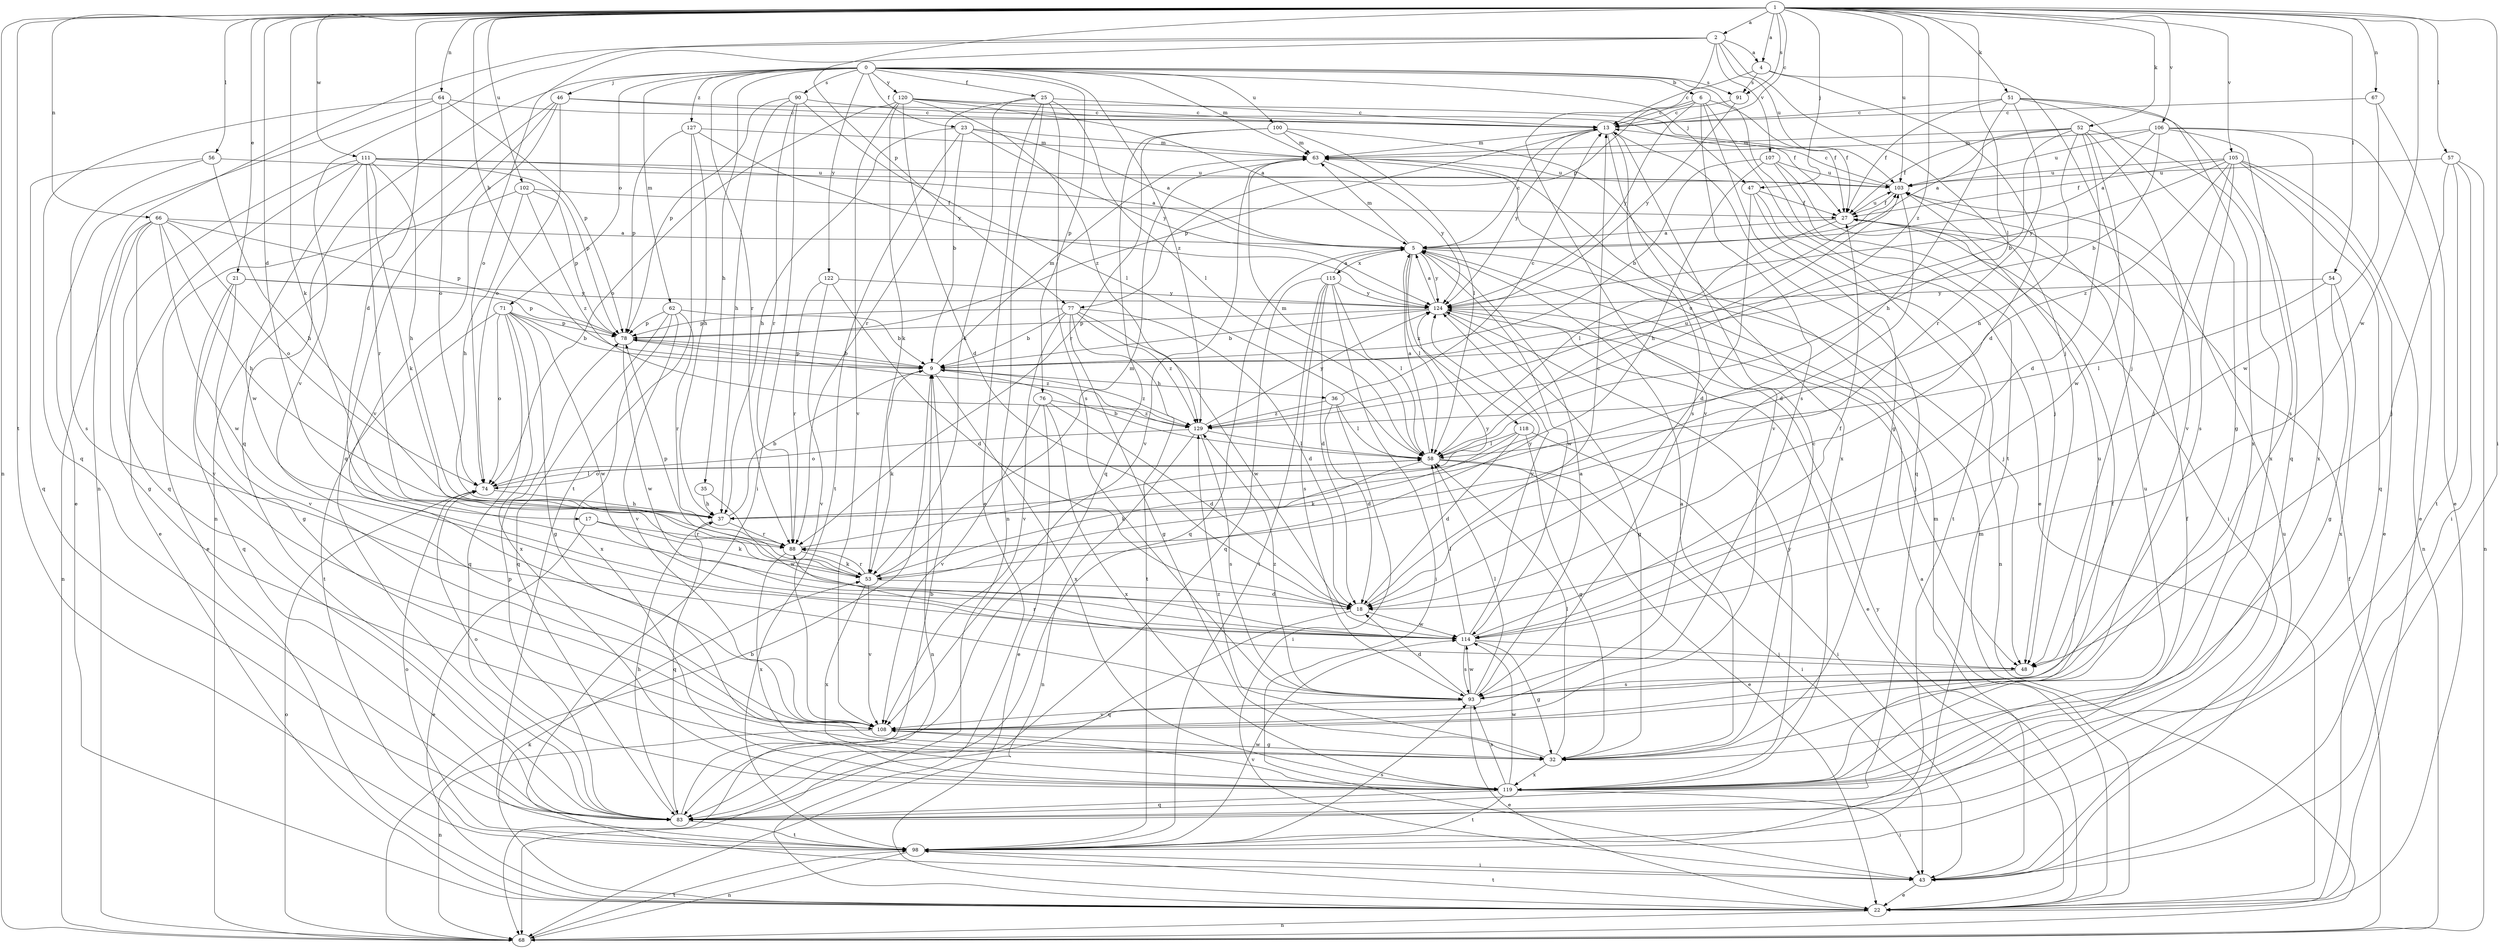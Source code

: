 strict digraph  {
0;
1;
2;
4;
5;
6;
9;
13;
17;
18;
21;
22;
23;
25;
27;
32;
35;
36;
37;
43;
46;
47;
48;
51;
52;
53;
54;
56;
57;
58;
62;
63;
64;
66;
67;
68;
71;
74;
76;
77;
78;
83;
88;
90;
91;
93;
98;
100;
102;
103;
105;
106;
107;
108;
111;
114;
115;
118;
119;
120;
122;
124;
127;
129;
0 -> 6  [label=b];
0 -> 23  [label=f];
0 -> 25  [label=f];
0 -> 35  [label=h];
0 -> 46  [label=j];
0 -> 47  [label=j];
0 -> 62  [label=m];
0 -> 63  [label=m];
0 -> 71  [label=o];
0 -> 76  [label=p];
0 -> 83  [label=q];
0 -> 88  [label=r];
0 -> 90  [label=s];
0 -> 91  [label=s];
0 -> 98  [label=t];
0 -> 100  [label=u];
0 -> 120  [label=y];
0 -> 122  [label=y];
0 -> 127  [label=z];
0 -> 129  [label=z];
1 -> 2  [label=a];
1 -> 4  [label=a];
1 -> 9  [label=b];
1 -> 13  [label=c];
1 -> 17  [label=d];
1 -> 18  [label=d];
1 -> 21  [label=e];
1 -> 43  [label=i];
1 -> 47  [label=j];
1 -> 51  [label=k];
1 -> 52  [label=k];
1 -> 53  [label=k];
1 -> 54  [label=l];
1 -> 56  [label=l];
1 -> 57  [label=l];
1 -> 58  [label=l];
1 -> 64  [label=n];
1 -> 66  [label=n];
1 -> 67  [label=n];
1 -> 68  [label=n];
1 -> 77  [label=p];
1 -> 91  [label=s];
1 -> 98  [label=t];
1 -> 102  [label=u];
1 -> 103  [label=u];
1 -> 105  [label=v];
1 -> 106  [label=v];
1 -> 111  [label=w];
1 -> 114  [label=w];
1 -> 129  [label=z];
2 -> 4  [label=a];
2 -> 48  [label=j];
2 -> 68  [label=n];
2 -> 74  [label=o];
2 -> 77  [label=p];
2 -> 103  [label=u];
2 -> 107  [label=v];
2 -> 108  [label=v];
4 -> 13  [label=c];
4 -> 18  [label=d];
4 -> 48  [label=j];
4 -> 91  [label=s];
5 -> 13  [label=c];
5 -> 48  [label=j];
5 -> 58  [label=l];
5 -> 63  [label=m];
5 -> 83  [label=q];
5 -> 114  [label=w];
5 -> 115  [label=x];
5 -> 118  [label=x];
5 -> 124  [label=y];
6 -> 13  [label=c];
6 -> 22  [label=e];
6 -> 27  [label=f];
6 -> 32  [label=g];
6 -> 93  [label=s];
6 -> 108  [label=v];
6 -> 124  [label=y];
9 -> 36  [label=h];
9 -> 53  [label=k];
9 -> 63  [label=m];
9 -> 68  [label=n];
9 -> 78  [label=p];
9 -> 119  [label=x];
9 -> 129  [label=z];
13 -> 63  [label=m];
13 -> 78  [label=p];
13 -> 83  [label=q];
13 -> 93  [label=s];
13 -> 108  [label=v];
13 -> 124  [label=y];
17 -> 22  [label=e];
17 -> 53  [label=k];
17 -> 88  [label=r];
18 -> 13  [label=c];
18 -> 83  [label=q];
18 -> 114  [label=w];
21 -> 32  [label=g];
21 -> 78  [label=p];
21 -> 83  [label=q];
21 -> 108  [label=v];
21 -> 124  [label=y];
22 -> 5  [label=a];
22 -> 53  [label=k];
22 -> 63  [label=m];
22 -> 68  [label=n];
22 -> 98  [label=t];
22 -> 124  [label=y];
23 -> 5  [label=a];
23 -> 9  [label=b];
23 -> 37  [label=h];
23 -> 63  [label=m];
23 -> 98  [label=t];
23 -> 124  [label=y];
25 -> 13  [label=c];
25 -> 22  [label=e];
25 -> 53  [label=k];
25 -> 58  [label=l];
25 -> 68  [label=n];
25 -> 88  [label=r];
25 -> 93  [label=s];
27 -> 5  [label=a];
27 -> 58  [label=l];
27 -> 103  [label=u];
32 -> 5  [label=a];
32 -> 13  [label=c];
32 -> 58  [label=l];
32 -> 119  [label=x];
32 -> 129  [label=z];
35 -> 37  [label=h];
35 -> 114  [label=w];
36 -> 13  [label=c];
36 -> 18  [label=d];
36 -> 43  [label=i];
36 -> 58  [label=l];
36 -> 129  [label=z];
37 -> 9  [label=b];
37 -> 83  [label=q];
37 -> 88  [label=r];
43 -> 22  [label=e];
43 -> 63  [label=m];
43 -> 103  [label=u];
46 -> 13  [label=c];
46 -> 27  [label=f];
46 -> 68  [label=n];
46 -> 74  [label=o];
46 -> 83  [label=q];
46 -> 108  [label=v];
47 -> 18  [label=d];
47 -> 27  [label=f];
47 -> 68  [label=n];
47 -> 98  [label=t];
48 -> 88  [label=r];
48 -> 93  [label=s];
51 -> 13  [label=c];
51 -> 27  [label=f];
51 -> 32  [label=g];
51 -> 37  [label=h];
51 -> 83  [label=q];
51 -> 88  [label=r];
51 -> 119  [label=x];
52 -> 5  [label=a];
52 -> 9  [label=b];
52 -> 18  [label=d];
52 -> 27  [label=f];
52 -> 37  [label=h];
52 -> 63  [label=m];
52 -> 108  [label=v];
52 -> 114  [label=w];
52 -> 119  [label=x];
53 -> 18  [label=d];
53 -> 63  [label=m];
53 -> 78  [label=p];
53 -> 88  [label=r];
53 -> 108  [label=v];
53 -> 119  [label=x];
53 -> 124  [label=y];
54 -> 32  [label=g];
54 -> 58  [label=l];
54 -> 119  [label=x];
54 -> 124  [label=y];
56 -> 37  [label=h];
56 -> 83  [label=q];
56 -> 93  [label=s];
56 -> 103  [label=u];
57 -> 43  [label=i];
57 -> 48  [label=j];
57 -> 68  [label=n];
57 -> 98  [label=t];
57 -> 103  [label=u];
58 -> 5  [label=a];
58 -> 9  [label=b];
58 -> 22  [label=e];
58 -> 43  [label=i];
58 -> 53  [label=k];
58 -> 63  [label=m];
58 -> 74  [label=o];
58 -> 103  [label=u];
62 -> 9  [label=b];
62 -> 78  [label=p];
62 -> 83  [label=q];
62 -> 88  [label=r];
62 -> 108  [label=v];
62 -> 119  [label=x];
63 -> 103  [label=u];
63 -> 108  [label=v];
63 -> 124  [label=y];
64 -> 13  [label=c];
64 -> 22  [label=e];
64 -> 74  [label=o];
64 -> 78  [label=p];
64 -> 83  [label=q];
66 -> 5  [label=a];
66 -> 32  [label=g];
66 -> 37  [label=h];
66 -> 68  [label=n];
66 -> 74  [label=o];
66 -> 78  [label=p];
66 -> 108  [label=v];
66 -> 114  [label=w];
67 -> 13  [label=c];
67 -> 22  [label=e];
67 -> 114  [label=w];
68 -> 9  [label=b];
68 -> 27  [label=f];
68 -> 74  [label=o];
68 -> 98  [label=t];
71 -> 9  [label=b];
71 -> 32  [label=g];
71 -> 74  [label=o];
71 -> 78  [label=p];
71 -> 83  [label=q];
71 -> 98  [label=t];
71 -> 114  [label=w];
71 -> 119  [label=x];
74 -> 37  [label=h];
74 -> 58  [label=l];
76 -> 18  [label=d];
76 -> 22  [label=e];
76 -> 108  [label=v];
76 -> 119  [label=x];
76 -> 129  [label=z];
77 -> 9  [label=b];
77 -> 18  [label=d];
77 -> 32  [label=g];
77 -> 78  [label=p];
77 -> 98  [label=t];
77 -> 108  [label=v];
77 -> 114  [label=w];
77 -> 129  [label=z];
78 -> 9  [label=b];
78 -> 114  [label=w];
78 -> 129  [label=z];
83 -> 9  [label=b];
83 -> 27  [label=f];
83 -> 37  [label=h];
83 -> 78  [label=p];
83 -> 98  [label=t];
88 -> 53  [label=k];
88 -> 119  [label=x];
88 -> 124  [label=y];
90 -> 13  [label=c];
90 -> 37  [label=h];
90 -> 43  [label=i];
90 -> 58  [label=l];
90 -> 78  [label=p];
90 -> 88  [label=r];
91 -> 13  [label=c];
91 -> 124  [label=y];
93 -> 5  [label=a];
93 -> 18  [label=d];
93 -> 22  [label=e];
93 -> 58  [label=l];
93 -> 108  [label=v];
93 -> 114  [label=w];
93 -> 129  [label=z];
98 -> 43  [label=i];
98 -> 68  [label=n];
98 -> 74  [label=o];
98 -> 93  [label=s];
98 -> 114  [label=w];
100 -> 58  [label=l];
100 -> 63  [label=m];
100 -> 83  [label=q];
100 -> 88  [label=r];
100 -> 119  [label=x];
102 -> 22  [label=e];
102 -> 27  [label=f];
102 -> 37  [label=h];
102 -> 78  [label=p];
102 -> 129  [label=z];
103 -> 13  [label=c];
103 -> 18  [label=d];
103 -> 27  [label=f];
105 -> 22  [label=e];
105 -> 27  [label=f];
105 -> 48  [label=j];
105 -> 68  [label=n];
105 -> 83  [label=q];
105 -> 93  [label=s];
105 -> 103  [label=u];
105 -> 124  [label=y];
105 -> 129  [label=z];
106 -> 5  [label=a];
106 -> 9  [label=b];
106 -> 22  [label=e];
106 -> 63  [label=m];
106 -> 93  [label=s];
106 -> 103  [label=u];
106 -> 119  [label=x];
107 -> 9  [label=b];
107 -> 37  [label=h];
107 -> 43  [label=i];
107 -> 48  [label=j];
107 -> 103  [label=u];
108 -> 32  [label=g];
108 -> 68  [label=n];
108 -> 103  [label=u];
111 -> 5  [label=a];
111 -> 22  [label=e];
111 -> 37  [label=h];
111 -> 53  [label=k];
111 -> 78  [label=p];
111 -> 83  [label=q];
111 -> 88  [label=r];
111 -> 103  [label=u];
111 -> 114  [label=w];
114 -> 27  [label=f];
114 -> 32  [label=g];
114 -> 48  [label=j];
114 -> 58  [label=l];
114 -> 93  [label=s];
114 -> 124  [label=y];
115 -> 5  [label=a];
115 -> 18  [label=d];
115 -> 43  [label=i];
115 -> 58  [label=l];
115 -> 83  [label=q];
115 -> 93  [label=s];
115 -> 98  [label=t];
115 -> 124  [label=y];
118 -> 18  [label=d];
118 -> 32  [label=g];
118 -> 43  [label=i];
118 -> 53  [label=k];
118 -> 58  [label=l];
119 -> 27  [label=f];
119 -> 43  [label=i];
119 -> 74  [label=o];
119 -> 83  [label=q];
119 -> 93  [label=s];
119 -> 98  [label=t];
119 -> 103  [label=u];
119 -> 108  [label=v];
119 -> 114  [label=w];
119 -> 124  [label=y];
120 -> 5  [label=a];
120 -> 13  [label=c];
120 -> 18  [label=d];
120 -> 27  [label=f];
120 -> 53  [label=k];
120 -> 74  [label=o];
120 -> 108  [label=v];
120 -> 129  [label=z];
122 -> 18  [label=d];
122 -> 88  [label=r];
122 -> 108  [label=v];
122 -> 124  [label=y];
124 -> 5  [label=a];
124 -> 9  [label=b];
124 -> 22  [label=e];
124 -> 32  [label=g];
124 -> 48  [label=j];
124 -> 78  [label=p];
127 -> 37  [label=h];
127 -> 63  [label=m];
127 -> 78  [label=p];
127 -> 98  [label=t];
127 -> 124  [label=y];
129 -> 58  [label=l];
129 -> 68  [label=n];
129 -> 74  [label=o];
129 -> 93  [label=s];
129 -> 103  [label=u];
129 -> 124  [label=y];
}
